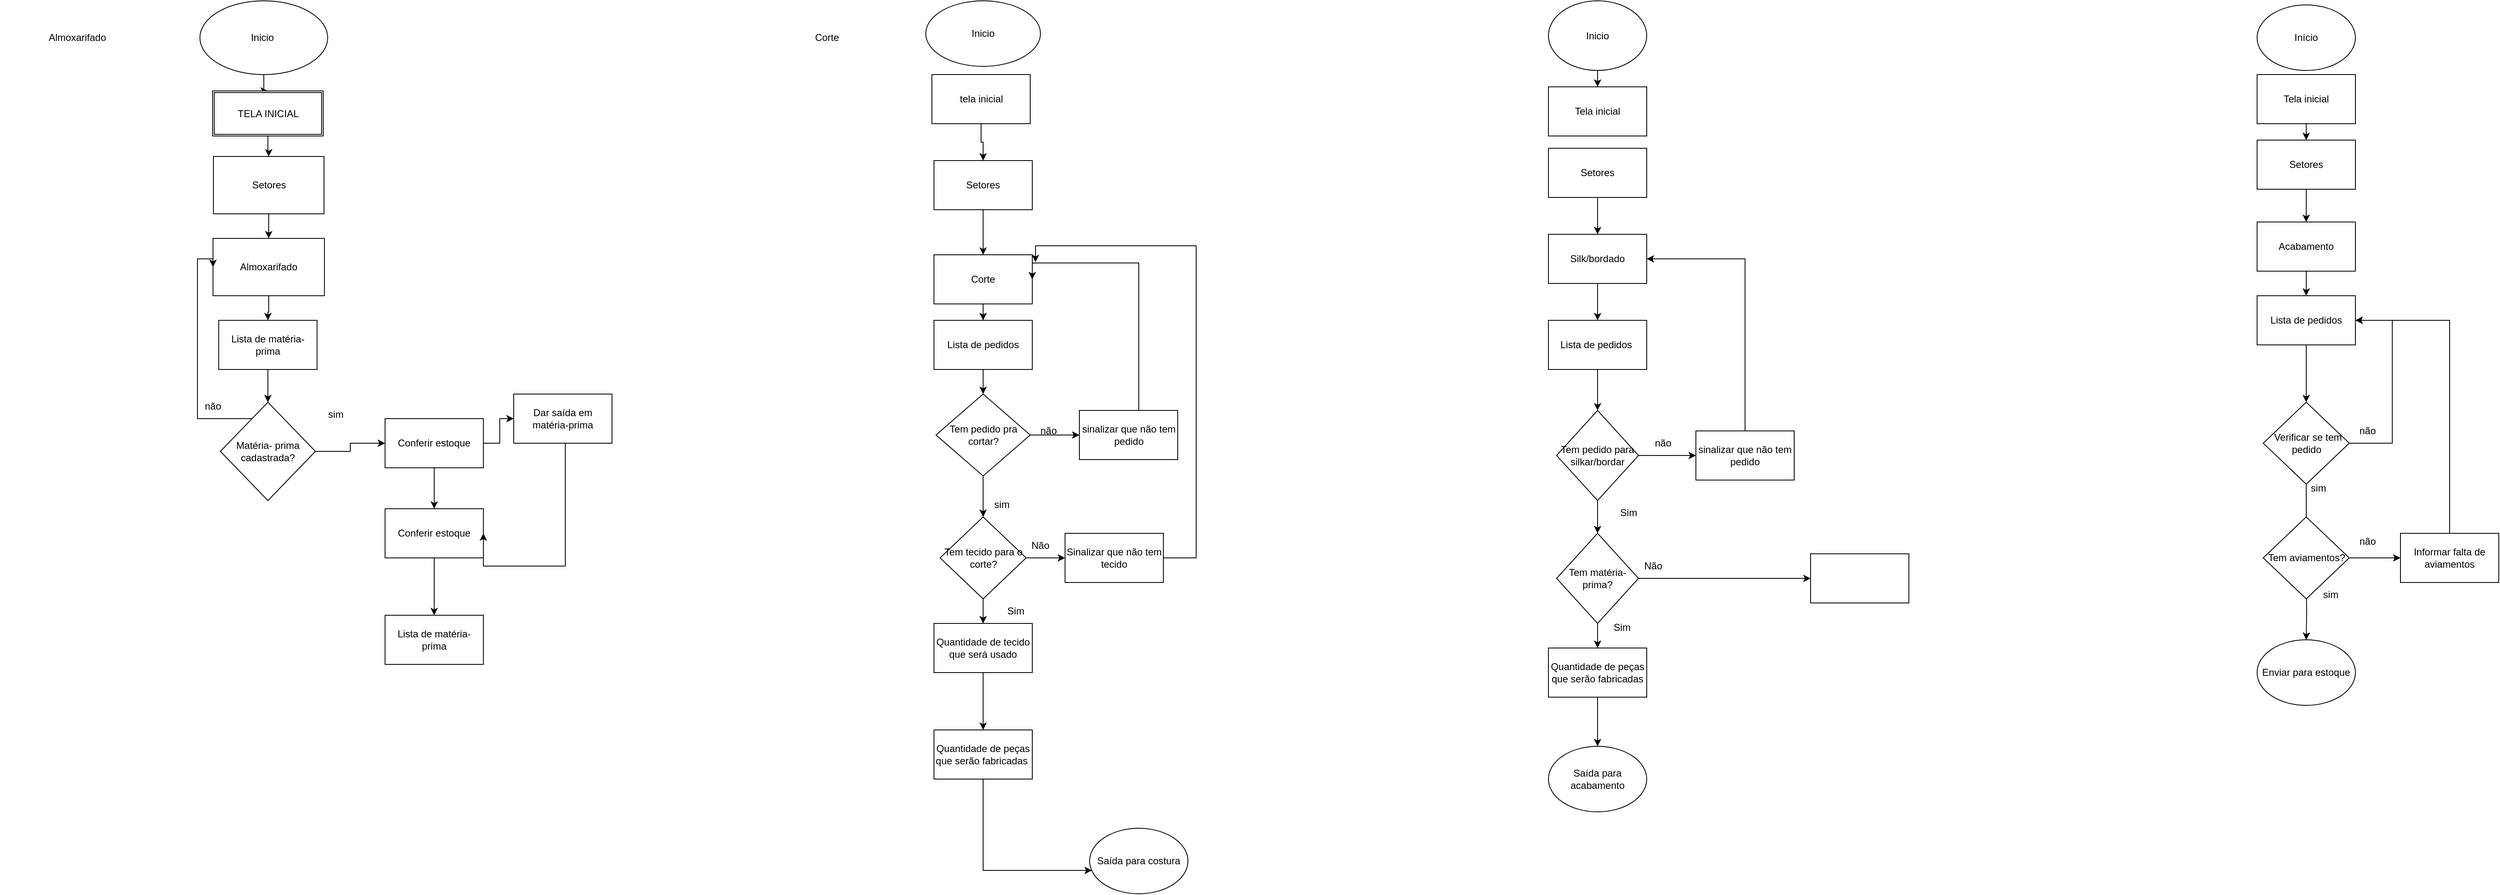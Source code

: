 <mxfile version="24.4.13" type="device">
  <diagram name="Página-1" id="mC3P3-g2l_9qBY8GvUhR">
    <mxGraphModel dx="2074" dy="1100" grid="1" gridSize="10" guides="1" tooltips="1" connect="1" arrows="1" fold="1" page="1" pageScale="1" pageWidth="827" pageHeight="1169" math="0" shadow="0">
      <root>
        <mxCell id="0" />
        <mxCell id="1" parent="0" />
        <mxCell id="L8KfVmaeTNZIXn7nYRQm-2" value="" style="edgeStyle=orthogonalEdgeStyle;rounded=0;orthogonalLoop=1;jettySize=auto;html=1;" parent="1" source="PYSRqreDHbwuCnctKfHl-1" target="L8KfVmaeTNZIXn7nYRQm-1" edge="1">
          <mxGeometry relative="1" as="geometry" />
        </mxCell>
        <mxCell id="PYSRqreDHbwuCnctKfHl-1" value="Inicio&amp;nbsp;" style="ellipse;whiteSpace=wrap;html=1;" parent="1" vertex="1">
          <mxGeometry x="324" width="156" height="90" as="geometry" />
        </mxCell>
        <mxCell id="PYSRqreDHbwuCnctKfHl-5" value="" style="edgeStyle=orthogonalEdgeStyle;rounded=0;orthogonalLoop=1;jettySize=auto;html=1;" parent="1" source="PYSRqreDHbwuCnctKfHl-2" target="PYSRqreDHbwuCnctKfHl-4" edge="1">
          <mxGeometry relative="1" as="geometry" />
        </mxCell>
        <mxCell id="PYSRqreDHbwuCnctKfHl-2" value="Setores" style="rounded=0;whiteSpace=wrap;html=1;" parent="1" vertex="1">
          <mxGeometry x="340.5" y="190" width="135" height="70" as="geometry" />
        </mxCell>
        <mxCell id="PYSRqreDHbwuCnctKfHl-24" value="" style="edgeStyle=orthogonalEdgeStyle;rounded=0;orthogonalLoop=1;jettySize=auto;html=1;" parent="1" source="PYSRqreDHbwuCnctKfHl-4" target="PYSRqreDHbwuCnctKfHl-23" edge="1">
          <mxGeometry relative="1" as="geometry" />
        </mxCell>
        <mxCell id="PYSRqreDHbwuCnctKfHl-4" value="Almoxarifado" style="rounded=0;whiteSpace=wrap;html=1;" parent="1" vertex="1">
          <mxGeometry x="340" y="290" width="136" height="70" as="geometry" />
        </mxCell>
        <mxCell id="PYSRqreDHbwuCnctKfHl-8" style="edgeStyle=orthogonalEdgeStyle;rounded=0;orthogonalLoop=1;jettySize=auto;html=1;entryX=0;entryY=0.5;entryDx=0;entryDy=0;" parent="1" source="PYSRqreDHbwuCnctKfHl-6" target="PYSRqreDHbwuCnctKfHl-4" edge="1">
          <mxGeometry relative="1" as="geometry">
            <Array as="points">
              <mxPoint x="321" y="510" />
              <mxPoint x="321" y="315" />
            </Array>
          </mxGeometry>
        </mxCell>
        <mxCell id="PYSRqreDHbwuCnctKfHl-20" value="" style="edgeStyle=orthogonalEdgeStyle;rounded=0;orthogonalLoop=1;jettySize=auto;html=1;" parent="1" source="PYSRqreDHbwuCnctKfHl-6" target="PYSRqreDHbwuCnctKfHl-14" edge="1">
          <mxGeometry relative="1" as="geometry" />
        </mxCell>
        <mxCell id="PYSRqreDHbwuCnctKfHl-6" value="Matéria- prima cadastrada?" style="rhombus;whiteSpace=wrap;html=1;" parent="1" vertex="1">
          <mxGeometry x="349" y="490" width="116" height="120" as="geometry" />
        </mxCell>
        <mxCell id="PYSRqreDHbwuCnctKfHl-11" value="não" style="text;html=1;align=center;verticalAlign=middle;whiteSpace=wrap;rounded=0;" parent="1" vertex="1">
          <mxGeometry x="310" y="480" width="60" height="30" as="geometry" />
        </mxCell>
        <mxCell id="PYSRqreDHbwuCnctKfHl-12" value="sim" style="text;html=1;align=center;verticalAlign=middle;whiteSpace=wrap;rounded=0;" parent="1" vertex="1">
          <mxGeometry x="460" y="490" width="60" height="30" as="geometry" />
        </mxCell>
        <mxCell id="PYSRqreDHbwuCnctKfHl-31" value="" style="edgeStyle=orthogonalEdgeStyle;rounded=0;orthogonalLoop=1;jettySize=auto;html=1;" parent="1" source="PYSRqreDHbwuCnctKfHl-14" target="PYSRqreDHbwuCnctKfHl-30" edge="1">
          <mxGeometry relative="1" as="geometry" />
        </mxCell>
        <mxCell id="t7AWa3qSomlaG3UEyZga-1" value="" style="edgeStyle=orthogonalEdgeStyle;rounded=0;orthogonalLoop=1;jettySize=auto;html=1;" edge="1" parent="1" source="PYSRqreDHbwuCnctKfHl-14" target="PYSRqreDHbwuCnctKfHl-27">
          <mxGeometry relative="1" as="geometry" />
        </mxCell>
        <mxCell id="PYSRqreDHbwuCnctKfHl-14" value="Conferir estoque" style="rounded=0;whiteSpace=wrap;html=1;" parent="1" vertex="1">
          <mxGeometry x="550" y="510" width="120" height="60" as="geometry" />
        </mxCell>
        <mxCell id="PYSRqreDHbwuCnctKfHl-25" value="" style="edgeStyle=orthogonalEdgeStyle;rounded=0;orthogonalLoop=1;jettySize=auto;html=1;" parent="1" source="PYSRqreDHbwuCnctKfHl-23" target="PYSRqreDHbwuCnctKfHl-6" edge="1">
          <mxGeometry relative="1" as="geometry" />
        </mxCell>
        <mxCell id="PYSRqreDHbwuCnctKfHl-23" value="Lista de matéria-prima" style="rounded=0;whiteSpace=wrap;html=1;" parent="1" vertex="1">
          <mxGeometry x="347" y="390" width="120" height="60" as="geometry" />
        </mxCell>
        <mxCell id="PYSRqreDHbwuCnctKfHl-34" value="" style="edgeStyle=orthogonalEdgeStyle;rounded=0;orthogonalLoop=1;jettySize=auto;html=1;" parent="1" source="PYSRqreDHbwuCnctKfHl-27" target="PYSRqreDHbwuCnctKfHl-33" edge="1">
          <mxGeometry relative="1" as="geometry" />
        </mxCell>
        <mxCell id="PYSRqreDHbwuCnctKfHl-27" value="Conferir estoque" style="rounded=0;whiteSpace=wrap;html=1;" parent="1" vertex="1">
          <mxGeometry x="550" y="620" width="120" height="60" as="geometry" />
        </mxCell>
        <mxCell id="PYSRqreDHbwuCnctKfHl-35" style="edgeStyle=orthogonalEdgeStyle;rounded=0;orthogonalLoop=1;jettySize=auto;html=1;entryX=1;entryY=0.5;entryDx=0;entryDy=0;" parent="1" source="PYSRqreDHbwuCnctKfHl-30" target="PYSRqreDHbwuCnctKfHl-27" edge="1">
          <mxGeometry relative="1" as="geometry">
            <Array as="points">
              <mxPoint x="770" y="690" />
            </Array>
          </mxGeometry>
        </mxCell>
        <mxCell id="PYSRqreDHbwuCnctKfHl-30" value="Dar saída em matéria-prima" style="rounded=0;whiteSpace=wrap;html=1;" parent="1" vertex="1">
          <mxGeometry x="707" y="480" width="120" height="60" as="geometry" />
        </mxCell>
        <mxCell id="PYSRqreDHbwuCnctKfHl-33" value="Lista de matéria-prima" style="rounded=0;whiteSpace=wrap;html=1;" parent="1" vertex="1">
          <mxGeometry x="550" y="750" width="120" height="60" as="geometry" />
        </mxCell>
        <mxCell id="PYSRqreDHbwuCnctKfHl-37" value="Almoxarifado" style="text;html=1;align=center;verticalAlign=middle;whiteSpace=wrap;rounded=0;" parent="1" vertex="1">
          <mxGeometry x="80" y="20" width="189" height="50" as="geometry" />
        </mxCell>
        <mxCell id="PYSRqreDHbwuCnctKfHl-38" value="Inicio" style="ellipse;whiteSpace=wrap;html=1;" parent="1" vertex="1">
          <mxGeometry x="1210" width="140" height="80" as="geometry" />
        </mxCell>
        <mxCell id="PYSRqreDHbwuCnctKfHl-43" value="" style="edgeStyle=orthogonalEdgeStyle;rounded=0;orthogonalLoop=1;jettySize=auto;html=1;" parent="1" source="PYSRqreDHbwuCnctKfHl-39" target="PYSRqreDHbwuCnctKfHl-42" edge="1">
          <mxGeometry relative="1" as="geometry" />
        </mxCell>
        <mxCell id="PYSRqreDHbwuCnctKfHl-39" value="Setores" style="whiteSpace=wrap;html=1;" parent="1" vertex="1">
          <mxGeometry x="1220" y="195" width="120" height="60" as="geometry" />
        </mxCell>
        <mxCell id="PYSRqreDHbwuCnctKfHl-84" value="" style="edgeStyle=orthogonalEdgeStyle;rounded=0;orthogonalLoop=1;jettySize=auto;html=1;" parent="1" source="PYSRqreDHbwuCnctKfHl-42" target="PYSRqreDHbwuCnctKfHl-83" edge="1">
          <mxGeometry relative="1" as="geometry" />
        </mxCell>
        <mxCell id="PYSRqreDHbwuCnctKfHl-42" value="Corte" style="whiteSpace=wrap;html=1;" parent="1" vertex="1">
          <mxGeometry x="1220" y="310" width="120" height="60" as="geometry" />
        </mxCell>
        <mxCell id="PYSRqreDHbwuCnctKfHl-61" value="" style="edgeStyle=orthogonalEdgeStyle;rounded=0;orthogonalLoop=1;jettySize=auto;html=1;" parent="1" source="PYSRqreDHbwuCnctKfHl-44" target="PYSRqreDHbwuCnctKfHl-60" edge="1">
          <mxGeometry relative="1" as="geometry" />
        </mxCell>
        <mxCell id="PYSRqreDHbwuCnctKfHl-82" value="" style="edgeStyle=orthogonalEdgeStyle;rounded=0;orthogonalLoop=1;jettySize=auto;html=1;" parent="1" source="PYSRqreDHbwuCnctKfHl-44" target="PYSRqreDHbwuCnctKfHl-54" edge="1">
          <mxGeometry relative="1" as="geometry" />
        </mxCell>
        <mxCell id="PYSRqreDHbwuCnctKfHl-44" value="Tem pedido pra cortar?" style="rhombus;whiteSpace=wrap;html=1;" parent="1" vertex="1">
          <mxGeometry x="1222.5" y="480" width="115" height="100" as="geometry" />
        </mxCell>
        <mxCell id="PYSRqreDHbwuCnctKfHl-57" style="edgeStyle=orthogonalEdgeStyle;rounded=0;orthogonalLoop=1;jettySize=auto;html=1;entryX=1;entryY=0.5;entryDx=0;entryDy=0;" parent="1" source="PYSRqreDHbwuCnctKfHl-54" target="PYSRqreDHbwuCnctKfHl-42" edge="1">
          <mxGeometry relative="1" as="geometry">
            <Array as="points">
              <mxPoint x="1470" y="320" />
            </Array>
          </mxGeometry>
        </mxCell>
        <mxCell id="PYSRqreDHbwuCnctKfHl-54" value="sinalizar que não tem pedido" style="whiteSpace=wrap;html=1;" parent="1" vertex="1">
          <mxGeometry x="1397.5" y="500" width="120" height="60" as="geometry" />
        </mxCell>
        <mxCell id="PYSRqreDHbwuCnctKfHl-59" value="sim" style="text;html=1;align=center;verticalAlign=middle;whiteSpace=wrap;rounded=0;" parent="1" vertex="1">
          <mxGeometry x="1272.5" y="600" width="60" height="30" as="geometry" />
        </mxCell>
        <mxCell id="PYSRqreDHbwuCnctKfHl-64" value="" style="edgeStyle=orthogonalEdgeStyle;rounded=0;orthogonalLoop=1;jettySize=auto;html=1;" parent="1" source="PYSRqreDHbwuCnctKfHl-60" target="PYSRqreDHbwuCnctKfHl-63" edge="1">
          <mxGeometry relative="1" as="geometry" />
        </mxCell>
        <mxCell id="PYSRqreDHbwuCnctKfHl-78" value="" style="edgeStyle=orthogonalEdgeStyle;rounded=0;orthogonalLoop=1;jettySize=auto;html=1;" parent="1" source="PYSRqreDHbwuCnctKfHl-60" target="PYSRqreDHbwuCnctKfHl-67" edge="1">
          <mxGeometry relative="1" as="geometry" />
        </mxCell>
        <mxCell id="PYSRqreDHbwuCnctKfHl-60" value="Tem tecido para o corte?" style="rhombus;whiteSpace=wrap;html=1;" parent="1" vertex="1">
          <mxGeometry x="1227.5" y="630" width="105" height="100" as="geometry" />
        </mxCell>
        <mxCell id="PYSRqreDHbwuCnctKfHl-63" value="Sinalizar que não tem tecido" style="whiteSpace=wrap;html=1;" parent="1" vertex="1">
          <mxGeometry x="1380" y="650" width="120" height="60" as="geometry" />
        </mxCell>
        <mxCell id="PYSRqreDHbwuCnctKfHl-70" value="" style="edgeStyle=orthogonalEdgeStyle;rounded=0;orthogonalLoop=1;jettySize=auto;html=1;" parent="1" source="PYSRqreDHbwuCnctKfHl-67" target="PYSRqreDHbwuCnctKfHl-69" edge="1">
          <mxGeometry relative="1" as="geometry" />
        </mxCell>
        <mxCell id="PYSRqreDHbwuCnctKfHl-67" value="Quantidade de tecido que será usado" style="whiteSpace=wrap;html=1;" parent="1" vertex="1">
          <mxGeometry x="1220" y="760" width="120" height="60" as="geometry" />
        </mxCell>
        <mxCell id="PYSRqreDHbwuCnctKfHl-69" value="Quantidade de peças que serão fabricadas&amp;nbsp;" style="whiteSpace=wrap;html=1;" parent="1" vertex="1">
          <mxGeometry x="1220" y="890" width="120" height="60" as="geometry" />
        </mxCell>
        <mxCell id="PYSRqreDHbwuCnctKfHl-79" value="Saída para costura" style="ellipse;whiteSpace=wrap;html=1;" parent="1" vertex="1">
          <mxGeometry x="1410" y="1010" width="120" height="80" as="geometry" />
        </mxCell>
        <mxCell id="PYSRqreDHbwuCnctKfHl-58" value="não" style="text;html=1;align=center;verticalAlign=middle;whiteSpace=wrap;rounded=0;" parent="1" vertex="1">
          <mxGeometry x="1330" y="510" width="60" height="30" as="geometry" />
        </mxCell>
        <mxCell id="PYSRqreDHbwuCnctKfHl-85" value="" style="edgeStyle=orthogonalEdgeStyle;rounded=0;orthogonalLoop=1;jettySize=auto;html=1;" parent="1" source="PYSRqreDHbwuCnctKfHl-83" target="PYSRqreDHbwuCnctKfHl-44" edge="1">
          <mxGeometry relative="1" as="geometry" />
        </mxCell>
        <mxCell id="PYSRqreDHbwuCnctKfHl-83" value="Lista de pedidos" style="rounded=0;whiteSpace=wrap;html=1;" parent="1" vertex="1">
          <mxGeometry x="1220" y="390" width="120" height="60" as="geometry" />
        </mxCell>
        <mxCell id="PYSRqreDHbwuCnctKfHl-86" value="Corte" style="text;html=1;align=center;verticalAlign=middle;whiteSpace=wrap;rounded=0;" parent="1" vertex="1">
          <mxGeometry x="990" y="25" width="199" height="40" as="geometry" />
        </mxCell>
        <mxCell id="PYSRqreDHbwuCnctKfHl-87" value="Não" style="text;html=1;align=center;verticalAlign=middle;whiteSpace=wrap;rounded=0;" parent="1" vertex="1">
          <mxGeometry x="1320" y="650" width="60" height="30" as="geometry" />
        </mxCell>
        <mxCell id="PYSRqreDHbwuCnctKfHl-88" style="edgeStyle=orthogonalEdgeStyle;rounded=0;orthogonalLoop=1;jettySize=auto;html=1;entryX=1.033;entryY=0.15;entryDx=0;entryDy=0;entryPerimeter=0;" parent="1" source="PYSRqreDHbwuCnctKfHl-63" target="PYSRqreDHbwuCnctKfHl-42" edge="1">
          <mxGeometry relative="1" as="geometry">
            <Array as="points">
              <mxPoint x="1540" y="680" />
              <mxPoint x="1540" y="299" />
            </Array>
          </mxGeometry>
        </mxCell>
        <mxCell id="PYSRqreDHbwuCnctKfHl-92" value="Sim" style="text;html=1;align=center;verticalAlign=middle;whiteSpace=wrap;rounded=0;" parent="1" vertex="1">
          <mxGeometry x="1290" y="730" width="60" height="30" as="geometry" />
        </mxCell>
        <mxCell id="nKiUIJWT05ie65iYqZ-9-2" value="" style="edgeStyle=orthogonalEdgeStyle;rounded=0;orthogonalLoop=1;jettySize=auto;html=1;" parent="1" source="PYSRqreDHbwuCnctKfHl-93" target="nKiUIJWT05ie65iYqZ-9-1" edge="1">
          <mxGeometry relative="1" as="geometry" />
        </mxCell>
        <mxCell id="PYSRqreDHbwuCnctKfHl-93" value="Inicio" style="ellipse;whiteSpace=wrap;html=1;" parent="1" vertex="1">
          <mxGeometry x="1970" width="120" height="85" as="geometry" />
        </mxCell>
        <mxCell id="PYSRqreDHbwuCnctKfHl-97" value="" style="edgeStyle=orthogonalEdgeStyle;rounded=0;orthogonalLoop=1;jettySize=auto;html=1;" parent="1" source="PYSRqreDHbwuCnctKfHl-94" target="PYSRqreDHbwuCnctKfHl-96" edge="1">
          <mxGeometry relative="1" as="geometry" />
        </mxCell>
        <mxCell id="PYSRqreDHbwuCnctKfHl-94" value="Setores" style="rounded=0;whiteSpace=wrap;html=1;" parent="1" vertex="1">
          <mxGeometry x="1970" y="180" width="120" height="60" as="geometry" />
        </mxCell>
        <mxCell id="PYSRqreDHbwuCnctKfHl-100" value="" style="edgeStyle=orthogonalEdgeStyle;rounded=0;orthogonalLoop=1;jettySize=auto;html=1;" parent="1" source="PYSRqreDHbwuCnctKfHl-96" target="PYSRqreDHbwuCnctKfHl-99" edge="1">
          <mxGeometry relative="1" as="geometry" />
        </mxCell>
        <mxCell id="PYSRqreDHbwuCnctKfHl-96" value="Silk/bordado" style="rounded=0;whiteSpace=wrap;html=1;" parent="1" vertex="1">
          <mxGeometry x="1970" y="285" width="120" height="60" as="geometry" />
        </mxCell>
        <mxCell id="PYSRqreDHbwuCnctKfHl-103" value="" style="edgeStyle=orthogonalEdgeStyle;rounded=0;orthogonalLoop=1;jettySize=auto;html=1;" parent="1" source="PYSRqreDHbwuCnctKfHl-99" target="PYSRqreDHbwuCnctKfHl-102" edge="1">
          <mxGeometry relative="1" as="geometry" />
        </mxCell>
        <mxCell id="PYSRqreDHbwuCnctKfHl-99" value="Lista de pedidos&amp;nbsp;" style="whiteSpace=wrap;html=1;rounded=0;" parent="1" vertex="1">
          <mxGeometry x="1970" y="390" width="120" height="60" as="geometry" />
        </mxCell>
        <mxCell id="PYSRqreDHbwuCnctKfHl-111" style="edgeStyle=orthogonalEdgeStyle;rounded=0;orthogonalLoop=1;jettySize=auto;html=1;" parent="1" source="PYSRqreDHbwuCnctKfHl-102" target="PYSRqreDHbwuCnctKfHl-104" edge="1">
          <mxGeometry relative="1" as="geometry" />
        </mxCell>
        <mxCell id="fZWXqVM9bZgXu2lIopNz-3" value="" style="edgeStyle=orthogonalEdgeStyle;rounded=0;orthogonalLoop=1;jettySize=auto;html=1;" parent="1" source="PYSRqreDHbwuCnctKfHl-102" target="fZWXqVM9bZgXu2lIopNz-2" edge="1">
          <mxGeometry relative="1" as="geometry" />
        </mxCell>
        <mxCell id="PYSRqreDHbwuCnctKfHl-102" value="Tem pedido para silkar/bordar" style="rhombus;whiteSpace=wrap;html=1;rounded=0;" parent="1" vertex="1">
          <mxGeometry x="1980" y="500" width="100" height="110" as="geometry" />
        </mxCell>
        <mxCell id="PYSRqreDHbwuCnctKfHl-106" style="edgeStyle=orthogonalEdgeStyle;rounded=0;orthogonalLoop=1;jettySize=auto;html=1;entryX=1;entryY=0.5;entryDx=0;entryDy=0;" parent="1" source="PYSRqreDHbwuCnctKfHl-104" target="PYSRqreDHbwuCnctKfHl-96" edge="1">
          <mxGeometry relative="1" as="geometry">
            <Array as="points">
              <mxPoint x="2210" y="315" />
            </Array>
          </mxGeometry>
        </mxCell>
        <mxCell id="PYSRqreDHbwuCnctKfHl-104" value="sinalizar que não tem pedido" style="whiteSpace=wrap;html=1;rounded=0;" parent="1" vertex="1">
          <mxGeometry x="2150" y="525" width="120" height="60" as="geometry" />
        </mxCell>
        <mxCell id="PYSRqreDHbwuCnctKfHl-107" value="não" style="text;html=1;align=center;verticalAlign=middle;whiteSpace=wrap;rounded=0;" parent="1" vertex="1">
          <mxGeometry x="2080" y="525" width="60" height="30" as="geometry" />
        </mxCell>
        <mxCell id="fZWXqVM9bZgXu2lIopNz-5" value="" style="edgeStyle=orthogonalEdgeStyle;rounded=0;orthogonalLoop=1;jettySize=auto;html=1;" parent="1" source="PYSRqreDHbwuCnctKfHl-112" target="PYSRqreDHbwuCnctKfHl-119" edge="1">
          <mxGeometry relative="1" as="geometry" />
        </mxCell>
        <mxCell id="PYSRqreDHbwuCnctKfHl-112" value="Quantidade de peças que serão fabricadas" style="whiteSpace=wrap;html=1;rounded=0;" parent="1" vertex="1">
          <mxGeometry x="1970" y="790" width="120" height="60" as="geometry" />
        </mxCell>
        <mxCell id="PYSRqreDHbwuCnctKfHl-119" value="Saída para acabamento" style="ellipse;whiteSpace=wrap;html=1;" parent="1" vertex="1">
          <mxGeometry x="1970" y="910" width="120" height="80" as="geometry" />
        </mxCell>
        <mxCell id="PYSRqreDHbwuCnctKfHl-121" value="Início" style="ellipse;whiteSpace=wrap;html=1;" parent="1" vertex="1">
          <mxGeometry x="2835" y="5" width="120" height="80" as="geometry" />
        </mxCell>
        <mxCell id="PYSRqreDHbwuCnctKfHl-125" value="" style="edgeStyle=orthogonalEdgeStyle;rounded=0;orthogonalLoop=1;jettySize=auto;html=1;" parent="1" source="PYSRqreDHbwuCnctKfHl-122" target="PYSRqreDHbwuCnctKfHl-124" edge="1">
          <mxGeometry relative="1" as="geometry" />
        </mxCell>
        <mxCell id="PYSRqreDHbwuCnctKfHl-122" value="Setores" style="whiteSpace=wrap;html=1;" parent="1" vertex="1">
          <mxGeometry x="2835" y="170" width="120" height="60" as="geometry" />
        </mxCell>
        <mxCell id="PYSRqreDHbwuCnctKfHl-127" value="" style="edgeStyle=orthogonalEdgeStyle;rounded=0;orthogonalLoop=1;jettySize=auto;html=1;" parent="1" source="PYSRqreDHbwuCnctKfHl-124" target="PYSRqreDHbwuCnctKfHl-126" edge="1">
          <mxGeometry relative="1" as="geometry" />
        </mxCell>
        <mxCell id="PYSRqreDHbwuCnctKfHl-124" value="Acabamento" style="whiteSpace=wrap;html=1;" parent="1" vertex="1">
          <mxGeometry x="2835" y="270" width="120" height="60" as="geometry" />
        </mxCell>
        <mxCell id="PYSRqreDHbwuCnctKfHl-129" value="" style="edgeStyle=orthogonalEdgeStyle;rounded=0;orthogonalLoop=1;jettySize=auto;html=1;" parent="1" source="PYSRqreDHbwuCnctKfHl-126" target="PYSRqreDHbwuCnctKfHl-128" edge="1">
          <mxGeometry relative="1" as="geometry" />
        </mxCell>
        <mxCell id="PYSRqreDHbwuCnctKfHl-126" value="Lista de pedidos" style="whiteSpace=wrap;html=1;" parent="1" vertex="1">
          <mxGeometry x="2835" y="360" width="120" height="60" as="geometry" />
        </mxCell>
        <mxCell id="grHuhRYzhLYFjufmDT5v-2" value="" style="edgeStyle=orthogonalEdgeStyle;rounded=0;orthogonalLoop=1;jettySize=auto;html=1;" parent="1" source="PYSRqreDHbwuCnctKfHl-128" edge="1">
          <mxGeometry relative="1" as="geometry">
            <mxPoint x="2895" y="650" as="targetPoint" />
          </mxGeometry>
        </mxCell>
        <mxCell id="fZWXqVM9bZgXu2lIopNz-15" style="edgeStyle=orthogonalEdgeStyle;rounded=0;orthogonalLoop=1;jettySize=auto;html=1;entryX=1;entryY=0.5;entryDx=0;entryDy=0;" parent="1" source="PYSRqreDHbwuCnctKfHl-128" target="PYSRqreDHbwuCnctKfHl-126" edge="1">
          <mxGeometry relative="1" as="geometry">
            <Array as="points">
              <mxPoint x="3000" y="540" />
              <mxPoint x="3000" y="390" />
            </Array>
          </mxGeometry>
        </mxCell>
        <mxCell id="PYSRqreDHbwuCnctKfHl-128" value="&amp;nbsp;Verificar se tem pedido" style="rhombus;whiteSpace=wrap;html=1;" parent="1" vertex="1">
          <mxGeometry x="2842.5" y="490" width="105" height="100" as="geometry" />
        </mxCell>
        <mxCell id="fZWXqVM9bZgXu2lIopNz-17" style="edgeStyle=orthogonalEdgeStyle;rounded=0;orthogonalLoop=1;jettySize=auto;html=1;entryX=1;entryY=0.5;entryDx=0;entryDy=0;" parent="1" source="PYSRqreDHbwuCnctKfHl-130" target="PYSRqreDHbwuCnctKfHl-126" edge="1">
          <mxGeometry relative="1" as="geometry">
            <Array as="points">
              <mxPoint x="3070" y="390" />
            </Array>
          </mxGeometry>
        </mxCell>
        <mxCell id="PYSRqreDHbwuCnctKfHl-130" value="Informar falta de aviamentos" style="whiteSpace=wrap;html=1;" parent="1" vertex="1">
          <mxGeometry x="3010" y="650" width="120" height="60" as="geometry" />
        </mxCell>
        <mxCell id="PYSRqreDHbwuCnctKfHl-133" value="não" style="text;html=1;align=center;verticalAlign=middle;whiteSpace=wrap;rounded=0;" parent="1" vertex="1">
          <mxGeometry x="2940" y="510" width="60" height="30" as="geometry" />
        </mxCell>
        <mxCell id="fZWXqVM9bZgXu2lIopNz-12" value="" style="edgeStyle=orthogonalEdgeStyle;rounded=0;orthogonalLoop=1;jettySize=auto;html=1;" parent="1" target="grHuhRYzhLYFjufmDT5v-7" edge="1">
          <mxGeometry relative="1" as="geometry">
            <mxPoint x="2895" y="710" as="sourcePoint" />
          </mxGeometry>
        </mxCell>
        <mxCell id="grHuhRYzhLYFjufmDT5v-7" value="&lt;font style=&quot;vertical-align: inherit;&quot;&gt;&lt;font style=&quot;vertical-align: inherit;&quot;&gt;Enviar para estoque&lt;/font&gt;&lt;/font&gt;" style="ellipse;whiteSpace=wrap;html=1;" parent="1" vertex="1">
          <mxGeometry x="2835" y="780" width="120" height="80" as="geometry" />
        </mxCell>
        <mxCell id="grHuhRYzhLYFjufmDT5v-9" value="&lt;font style=&quot;vertical-align: inherit;&quot;&gt;&lt;font style=&quot;vertical-align: inherit;&quot;&gt;sim&lt;/font&gt;&lt;/font&gt;" style="text;html=1;align=center;verticalAlign=middle;whiteSpace=wrap;rounded=0;" parent="1" vertex="1">
          <mxGeometry x="2880" y="580" width="60" height="30" as="geometry" />
        </mxCell>
        <mxCell id="L8KfVmaeTNZIXn7nYRQm-3" value="" style="edgeStyle=orthogonalEdgeStyle;rounded=0;orthogonalLoop=1;jettySize=auto;html=1;" parent="1" source="L8KfVmaeTNZIXn7nYRQm-1" target="PYSRqreDHbwuCnctKfHl-2" edge="1">
          <mxGeometry relative="1" as="geometry" />
        </mxCell>
        <mxCell id="L8KfVmaeTNZIXn7nYRQm-1" value="TELA INICIAL" style="shape=ext;double=1;rounded=0;whiteSpace=wrap;html=1;" parent="1" vertex="1">
          <mxGeometry x="339.5" y="110" width="135" height="55" as="geometry" />
        </mxCell>
        <mxCell id="L8KfVmaeTNZIXn7nYRQm-5" value="" style="edgeStyle=orthogonalEdgeStyle;rounded=0;orthogonalLoop=1;jettySize=auto;html=1;" parent="1" source="L8KfVmaeTNZIXn7nYRQm-4" target="PYSRqreDHbwuCnctKfHl-39" edge="1">
          <mxGeometry relative="1" as="geometry" />
        </mxCell>
        <mxCell id="L8KfVmaeTNZIXn7nYRQm-4" value="tela inicial" style="rounded=0;whiteSpace=wrap;html=1;" parent="1" vertex="1">
          <mxGeometry x="1217.5" y="90" width="120" height="60" as="geometry" />
        </mxCell>
        <mxCell id="nKiUIJWT05ie65iYqZ-9-1" value="Tela inicial" style="rounded=0;whiteSpace=wrap;html=1;" parent="1" vertex="1">
          <mxGeometry x="1970" y="105" width="120" height="60" as="geometry" />
        </mxCell>
        <mxCell id="nKiUIJWT05ie65iYqZ-9-4" value="" style="edgeStyle=orthogonalEdgeStyle;rounded=0;orthogonalLoop=1;jettySize=auto;html=1;" parent="1" source="nKiUIJWT05ie65iYqZ-9-3" target="PYSRqreDHbwuCnctKfHl-122" edge="1">
          <mxGeometry relative="1" as="geometry" />
        </mxCell>
        <mxCell id="nKiUIJWT05ie65iYqZ-9-3" value="Tela inicial" style="rounded=0;whiteSpace=wrap;html=1;" parent="1" vertex="1">
          <mxGeometry x="2835" y="90" width="120" height="60" as="geometry" />
        </mxCell>
        <mxCell id="fZWXqVM9bZgXu2lIopNz-1" style="edgeStyle=orthogonalEdgeStyle;rounded=0;orthogonalLoop=1;jettySize=auto;html=1;entryX=0.023;entryY=0.644;entryDx=0;entryDy=0;entryPerimeter=0;" parent="1" source="PYSRqreDHbwuCnctKfHl-69" target="PYSRqreDHbwuCnctKfHl-79" edge="1">
          <mxGeometry relative="1" as="geometry">
            <Array as="points">
              <mxPoint x="1280" y="1062" />
            </Array>
          </mxGeometry>
        </mxCell>
        <mxCell id="fZWXqVM9bZgXu2lIopNz-4" value="" style="edgeStyle=orthogonalEdgeStyle;rounded=0;orthogonalLoop=1;jettySize=auto;html=1;" parent="1" source="fZWXqVM9bZgXu2lIopNz-2" target="PYSRqreDHbwuCnctKfHl-112" edge="1">
          <mxGeometry relative="1" as="geometry" />
        </mxCell>
        <mxCell id="fZWXqVM9bZgXu2lIopNz-11" style="edgeStyle=orthogonalEdgeStyle;rounded=0;orthogonalLoop=1;jettySize=auto;html=1;" parent="1" source="fZWXqVM9bZgXu2lIopNz-2" target="fZWXqVM9bZgXu2lIopNz-10" edge="1">
          <mxGeometry relative="1" as="geometry" />
        </mxCell>
        <mxCell id="fZWXqVM9bZgXu2lIopNz-2" value="Tem matéria-prima?" style="rhombus;whiteSpace=wrap;html=1;rounded=0;" parent="1" vertex="1">
          <mxGeometry x="1980" y="650" width="100" height="110" as="geometry" />
        </mxCell>
        <mxCell id="fZWXqVM9bZgXu2lIopNz-7" value="Sim" style="text;html=1;align=center;verticalAlign=middle;whiteSpace=wrap;rounded=0;" parent="1" vertex="1">
          <mxGeometry x="2038" y="610" width="60" height="30" as="geometry" />
        </mxCell>
        <mxCell id="fZWXqVM9bZgXu2lIopNz-8" value="Não" style="text;html=1;align=center;verticalAlign=middle;whiteSpace=wrap;rounded=0;" parent="1" vertex="1">
          <mxGeometry x="2068" y="675" width="60" height="30" as="geometry" />
        </mxCell>
        <mxCell id="fZWXqVM9bZgXu2lIopNz-9" value="Sim" style="text;html=1;align=center;verticalAlign=middle;whiteSpace=wrap;rounded=0;" parent="1" vertex="1">
          <mxGeometry x="2030" y="750" width="60" height="30" as="geometry" />
        </mxCell>
        <mxCell id="fZWXqVM9bZgXu2lIopNz-10" value="" style="rounded=0;whiteSpace=wrap;html=1;" parent="1" vertex="1">
          <mxGeometry x="2290" y="675" width="120" height="60" as="geometry" />
        </mxCell>
        <mxCell id="fZWXqVM9bZgXu2lIopNz-16" value="" style="edgeStyle=orthogonalEdgeStyle;rounded=0;orthogonalLoop=1;jettySize=auto;html=1;" parent="1" source="fZWXqVM9bZgXu2lIopNz-13" target="PYSRqreDHbwuCnctKfHl-130" edge="1">
          <mxGeometry relative="1" as="geometry" />
        </mxCell>
        <mxCell id="fZWXqVM9bZgXu2lIopNz-13" value="Tem aviamentos?" style="rhombus;whiteSpace=wrap;html=1;" parent="1" vertex="1">
          <mxGeometry x="2842.5" y="630" width="105" height="100" as="geometry" />
        </mxCell>
        <mxCell id="fZWXqVM9bZgXu2lIopNz-18" value="&lt;font style=&quot;vertical-align: inherit;&quot;&gt;&lt;font style=&quot;vertical-align: inherit;&quot;&gt;sim&lt;/font&gt;&lt;/font&gt;" style="text;html=1;align=center;verticalAlign=middle;whiteSpace=wrap;rounded=0;" parent="1" vertex="1">
          <mxGeometry x="2895" y="710" width="60" height="30" as="geometry" />
        </mxCell>
        <mxCell id="fZWXqVM9bZgXu2lIopNz-19" value="não" style="text;html=1;align=center;verticalAlign=middle;whiteSpace=wrap;rounded=0;" parent="1" vertex="1">
          <mxGeometry x="2940" y="645" width="60" height="30" as="geometry" />
        </mxCell>
      </root>
    </mxGraphModel>
  </diagram>
</mxfile>
